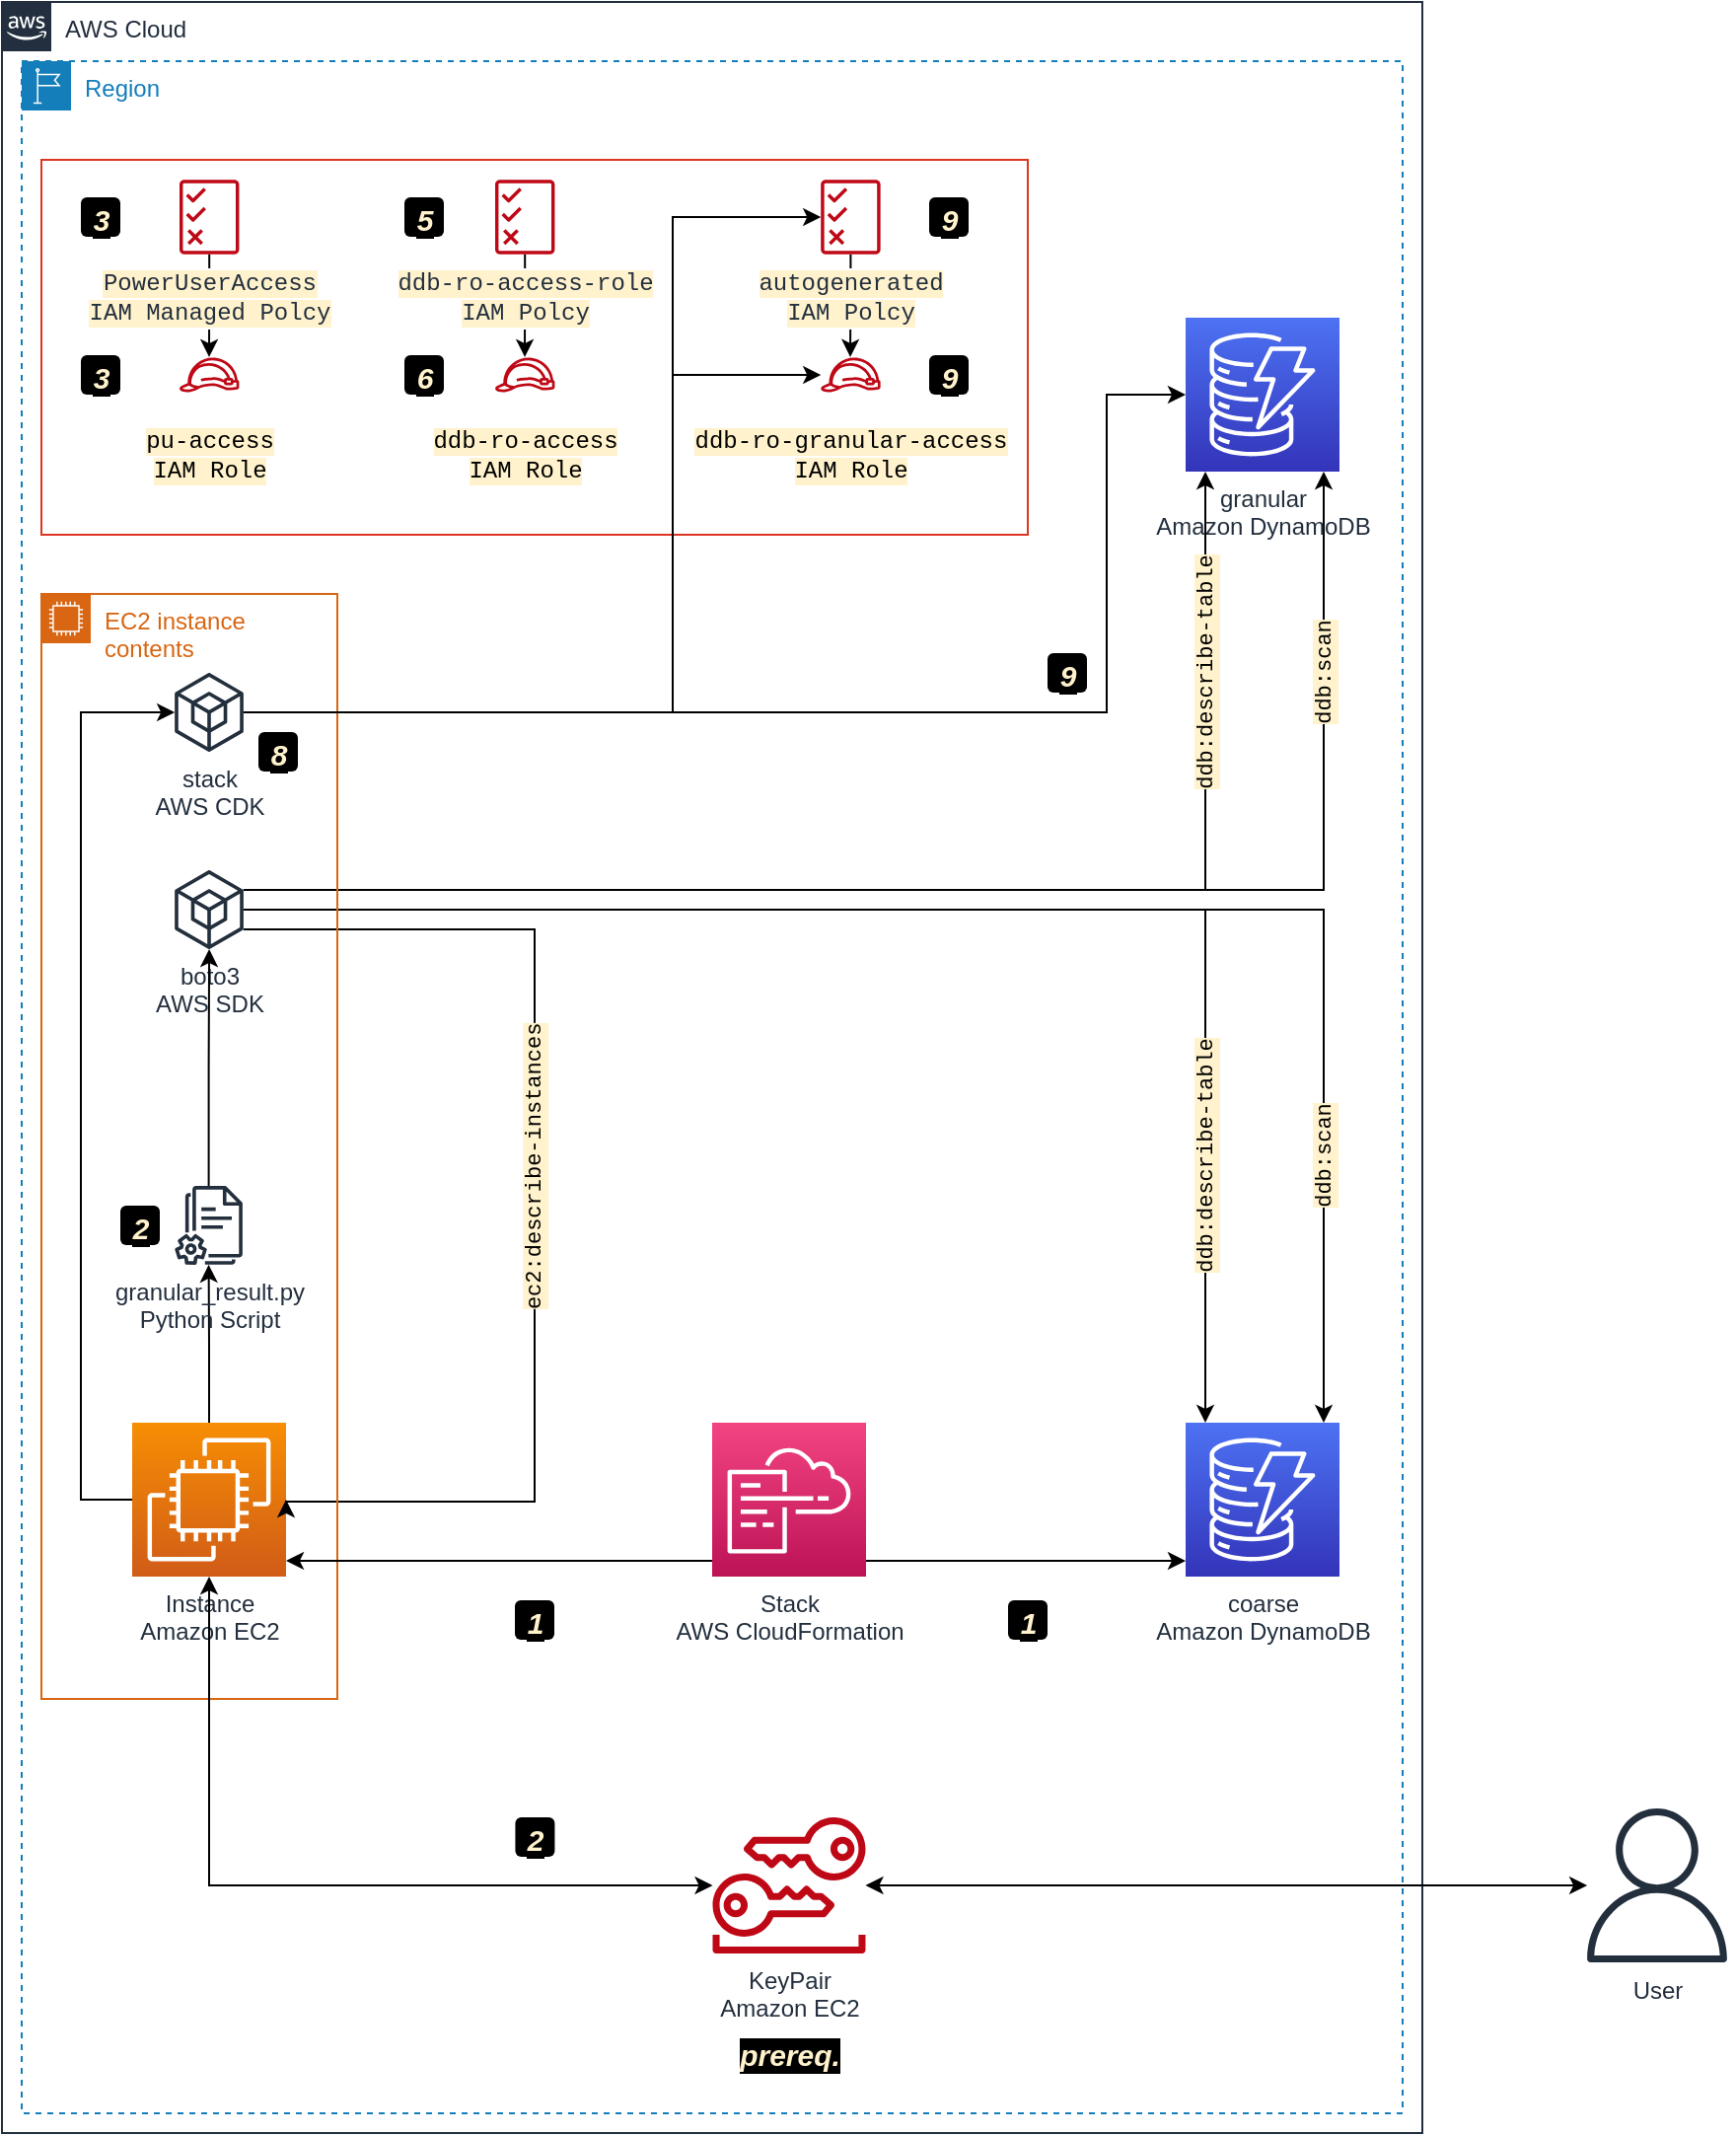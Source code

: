 <mxfile version="17.4.2" type="device"><diagram id="zZOYPT1Lok8aZ9u0hF04" name="Page-1"><mxGraphModel dx="798" dy="815" grid="1" gridSize="10" guides="1" tooltips="1" connect="1" arrows="1" fold="1" page="1" pageScale="1" pageWidth="827" pageHeight="1169" math="0" shadow="0"><root><mxCell id="0"/><mxCell id="1" parent="0"/><mxCell id="3YH2ypsBA428P4v9fw9S-32" value="" style="fillColor=none;strokeColor=#DD3522;verticalAlign=top;fontStyle=0;fontColor=#DD3522;labelBackgroundColor=#FFF2CC;fontFamily=Courier New;fontSize=11;html=1;" vertex="1" parent="1"><mxGeometry x="220" y="80" width="500" height="190" as="geometry"/></mxCell><mxCell id="3YH2ypsBA428P4v9fw9S-1" value="AWS Cloud" style="points=[[0,0],[0.25,0],[0.5,0],[0.75,0],[1,0],[1,0.25],[1,0.5],[1,0.75],[1,1],[0.75,1],[0.5,1],[0.25,1],[0,1],[0,0.75],[0,0.5],[0,0.25]];outlineConnect=0;gradientColor=none;html=1;whiteSpace=wrap;fontSize=12;fontStyle=0;container=0;pointerEvents=0;collapsible=0;recursiveResize=0;shape=mxgraph.aws4.group;grIcon=mxgraph.aws4.group_aws_cloud_alt;strokeColor=#232F3E;fillColor=none;verticalAlign=top;align=left;spacingLeft=30;fontColor=#232F3E;dashed=0;" vertex="1" parent="1"><mxGeometry x="200" width="720" height="1080" as="geometry"/></mxCell><mxCell id="3YH2ypsBA428P4v9fw9S-3" value="Region" style="points=[[0,0],[0.25,0],[0.5,0],[0.75,0],[1,0],[1,0.25],[1,0.5],[1,0.75],[1,1],[0.75,1],[0.5,1],[0.25,1],[0,1],[0,0.75],[0,0.5],[0,0.25]];outlineConnect=0;gradientColor=none;html=1;whiteSpace=wrap;fontSize=12;fontStyle=0;container=0;pointerEvents=0;collapsible=0;recursiveResize=0;shape=mxgraph.aws4.group;grIcon=mxgraph.aws4.group_region;strokeColor=#147EBA;fillColor=none;verticalAlign=top;align=left;spacingLeft=30;fontColor=#147EBA;dashed=1;" vertex="1" parent="1"><mxGeometry x="210" y="30" width="700" height="1040" as="geometry"/></mxCell><mxCell id="3YH2ypsBA428P4v9fw9S-10" style="edgeStyle=orthogonalEdgeStyle;rounded=0;orthogonalLoop=1;jettySize=auto;html=1;" edge="1" parent="1" source="3YH2ypsBA428P4v9fw9S-5" target="3YH2ypsBA428P4v9fw9S-6"><mxGeometry relative="1" as="geometry"/></mxCell><mxCell id="3YH2ypsBA428P4v9fw9S-37" style="edgeStyle=orthogonalEdgeStyle;rounded=0;orthogonalLoop=1;jettySize=auto;html=1;fontFamily=Courier New;fontSize=11;fontColor=#99004D;startArrow=none;startFill=0;endArrow=classic;endFill=1;" edge="1" parent="1" source="3YH2ypsBA428P4v9fw9S-5" target="3YH2ypsBA428P4v9fw9S-36"><mxGeometry relative="1" as="geometry"><Array as="points"><mxPoint x="240" y="759"/><mxPoint x="240" y="360"/></Array></mxGeometry></mxCell><mxCell id="3YH2ypsBA428P4v9fw9S-5" value="Instance&lt;br&gt;Amazon EC2" style="sketch=0;points=[[0,0,0],[0.25,0,0],[0.5,0,0],[0.75,0,0],[1,0,0],[0,1,0],[0.25,1,0],[0.5,1,0],[0.75,1,0],[1,1,0],[0,0.25,0],[0,0.5,0],[0,0.75,0],[1,0.25,0],[1,0.5,0],[1,0.75,0]];outlineConnect=0;fontColor=#232F3E;gradientColor=#F78E04;gradientDirection=north;fillColor=#D05C17;strokeColor=#ffffff;dashed=0;verticalLabelPosition=bottom;verticalAlign=top;align=center;html=1;fontSize=12;fontStyle=0;aspect=fixed;shape=mxgraph.aws4.resourceIcon;resIcon=mxgraph.aws4.ec2;" vertex="1" parent="1"><mxGeometry x="266" y="720" width="78" height="78" as="geometry"/></mxCell><mxCell id="3YH2ypsBA428P4v9fw9S-13" style="edgeStyle=orthogonalEdgeStyle;rounded=0;orthogonalLoop=1;jettySize=auto;html=1;entryX=1;entryY=0.5;entryDx=0;entryDy=0;entryPerimeter=0;" edge="1" parent="1" source="3YH2ypsBA428P4v9fw9S-7" target="3YH2ypsBA428P4v9fw9S-5"><mxGeometry relative="1" as="geometry"><mxPoint x="380.0" y="851" as="sourcePoint"/><mxPoint x="401.57" y="1160" as="targetPoint"/><Array as="points"><mxPoint x="470" y="470"/><mxPoint x="470" y="760"/></Array></mxGeometry></mxCell><mxCell id="3YH2ypsBA428P4v9fw9S-18" value="ec2:describe-instances" style="edgeLabel;html=1;align=center;verticalAlign=middle;resizable=0;points=[];labelBackgroundColor=#FFF2CC;fontFamily=Courier New;fontStyle=0;spacing=2;spacingTop=0;spacingLeft=0;spacingBottom=0;spacingRight=0;fontSize=11;horizontal=0;" vertex="1" connectable="0" parent="3YH2ypsBA428P4v9fw9S-13"><mxGeometry x="0.053" relative="1" as="geometry"><mxPoint y="-29" as="offset"/></mxGeometry></mxCell><mxCell id="3YH2ypsBA428P4v9fw9S-14" style="edgeStyle=orthogonalEdgeStyle;rounded=0;orthogonalLoop=1;jettySize=auto;html=1;" edge="1" parent="1" source="3YH2ypsBA428P4v9fw9S-7" target="3YH2ypsBA428P4v9fw9S-12"><mxGeometry relative="1" as="geometry"><Array as="points"><mxPoint x="870" y="460"/></Array></mxGeometry></mxCell><mxCell id="3YH2ypsBA428P4v9fw9S-15" style="edgeStyle=orthogonalEdgeStyle;rounded=0;orthogonalLoop=1;jettySize=auto;html=1;" edge="1" parent="1" source="3YH2ypsBA428P4v9fw9S-7" target="3YH2ypsBA428P4v9fw9S-11"><mxGeometry relative="1" as="geometry"><Array as="points"><mxPoint x="870" y="450"/></Array></mxGeometry></mxCell><mxCell id="3YH2ypsBA428P4v9fw9S-16" style="edgeStyle=orthogonalEdgeStyle;rounded=0;orthogonalLoop=1;jettySize=auto;html=1;" edge="1" parent="1" source="3YH2ypsBA428P4v9fw9S-7" target="3YH2ypsBA428P4v9fw9S-11"><mxGeometry relative="1" as="geometry"><Array as="points"><mxPoint x="810" y="450"/></Array></mxGeometry></mxCell><mxCell id="3YH2ypsBA428P4v9fw9S-17" style="edgeStyle=orthogonalEdgeStyle;rounded=0;orthogonalLoop=1;jettySize=auto;html=1;" edge="1" parent="1" source="3YH2ypsBA428P4v9fw9S-7" target="3YH2ypsBA428P4v9fw9S-12"><mxGeometry relative="1" as="geometry"><Array as="points"><mxPoint x="810" y="460"/></Array></mxGeometry></mxCell><mxCell id="3YH2ypsBA428P4v9fw9S-7" value="boto3&lt;br&gt;AWS SDK" style="sketch=0;outlineConnect=0;fontColor=#232F3E;gradientColor=none;fillColor=#232F3D;strokeColor=none;dashed=0;verticalLabelPosition=bottom;verticalAlign=top;align=center;html=1;fontSize=12;fontStyle=0;aspect=fixed;pointerEvents=1;shape=mxgraph.aws4.external_sdk;" vertex="1" parent="1"><mxGeometry x="287.57" y="440" width="34.87" height="40" as="geometry"/></mxCell><mxCell id="3YH2ypsBA428P4v9fw9S-9" style="edgeStyle=orthogonalEdgeStyle;rounded=0;orthogonalLoop=1;jettySize=auto;html=1;" edge="1" parent="1" source="3YH2ypsBA428P4v9fw9S-6" target="3YH2ypsBA428P4v9fw9S-7"><mxGeometry relative="1" as="geometry"/></mxCell><mxCell id="3YH2ypsBA428P4v9fw9S-19" value="ddb:describe-table" style="edgeLabel;html=1;align=center;verticalAlign=middle;resizable=0;points=[];labelBackgroundColor=#FFF2CC;fontFamily=Courier New;fontStyle=0;spacing=2;spacingTop=0;spacingLeft=0;spacingBottom=0;spacingRight=0;fontSize=11;horizontal=0;" vertex="1" connectable="0" parent="1"><mxGeometry x="810" y="340.0" as="geometry"/></mxCell><mxCell id="3YH2ypsBA428P4v9fw9S-20" value="ddb:describe-table" style="edgeLabel;html=1;align=center;verticalAlign=middle;resizable=0;points=[];labelBackgroundColor=#FFF2CC;fontFamily=Courier New;fontStyle=0;spacing=2;spacingTop=0;spacingLeft=0;spacingBottom=0;spacingRight=0;fontSize=11;horizontal=0;" vertex="1" connectable="0" parent="1"><mxGeometry x="810" y="585.0" as="geometry"/></mxCell><mxCell id="3YH2ypsBA428P4v9fw9S-21" value="ddb:scan" style="edgeLabel;html=1;align=center;verticalAlign=middle;resizable=0;points=[];labelBackgroundColor=#FFF2CC;fontFamily=Courier New;fontStyle=0;spacing=2;spacingTop=0;spacingLeft=0;spacingBottom=0;spacingRight=0;fontSize=11;horizontal=0;" vertex="1" connectable="0" parent="1"><mxGeometry x="870" y="340.0" as="geometry"/></mxCell><mxCell id="3YH2ypsBA428P4v9fw9S-22" value="ddb:scan" style="edgeLabel;html=1;align=center;verticalAlign=middle;resizable=0;points=[];labelBackgroundColor=#FFF2CC;fontFamily=Courier New;fontStyle=0;spacing=2;spacingTop=0;spacingLeft=0;spacingBottom=0;spacingRight=0;fontSize=11;horizontal=0;" vertex="1" connectable="0" parent="1"><mxGeometry x="870" y="585.0" as="geometry"/></mxCell><mxCell id="3YH2ypsBA428P4v9fw9S-6" value="granular_result.py&lt;br&gt;Python Script" style="sketch=0;outlineConnect=0;fontColor=#232F3E;gradientColor=none;fillColor=#232F3D;strokeColor=none;dashed=0;verticalLabelPosition=bottom;verticalAlign=top;align=center;html=1;fontSize=12;fontStyle=0;aspect=fixed;pointerEvents=1;shape=mxgraph.aws4.documents2;" vertex="1" parent="1"><mxGeometry x="287.57" y="600" width="34.36" height="40" as="geometry"/></mxCell><mxCell id="3YH2ypsBA428P4v9fw9S-8" value="EC2 instance contents" style="points=[[0,0],[0.25,0],[0.5,0],[0.75,0],[1,0],[1,0.25],[1,0.5],[1,0.75],[1,1],[0.75,1],[0.5,1],[0.25,1],[0,1],[0,0.75],[0,0.5],[0,0.25]];outlineConnect=0;gradientColor=none;html=1;whiteSpace=wrap;fontSize=12;fontStyle=0;container=0;pointerEvents=0;collapsible=0;recursiveResize=0;shape=mxgraph.aws4.group;grIcon=mxgraph.aws4.group_ec2_instance_contents;strokeColor=#D86613;fillColor=none;verticalAlign=top;align=left;spacingLeft=30;fontColor=#D86613;dashed=0;" vertex="1" parent="1"><mxGeometry x="220" y="300" width="150" height="560" as="geometry"/></mxCell><mxCell id="3YH2ypsBA428P4v9fw9S-11" value="granular&lt;br&gt;Amazon DynamoDB" style="sketch=0;points=[[0,0,0],[0.25,0,0],[0.5,0,0],[0.75,0,0],[1,0,0],[0,1,0],[0.25,1,0],[0.5,1,0],[0.75,1,0],[1,1,0],[0,0.25,0],[0,0.5,0],[0,0.75,0],[1,0.25,0],[1,0.5,0],[1,0.75,0]];outlineConnect=0;fontColor=#232F3E;gradientColor=#4D72F3;gradientDirection=north;fillColor=#3334B9;strokeColor=#ffffff;dashed=0;verticalLabelPosition=bottom;verticalAlign=top;align=center;html=1;fontSize=12;fontStyle=0;aspect=fixed;shape=mxgraph.aws4.resourceIcon;resIcon=mxgraph.aws4.dynamodb;" vertex="1" parent="1"><mxGeometry x="800" y="160" width="78" height="78" as="geometry"/></mxCell><mxCell id="3YH2ypsBA428P4v9fw9S-12" value="coarse&lt;br&gt;Amazon DynamoDB" style="sketch=0;points=[[0,0,0],[0.25,0,0],[0.5,0,0],[0.75,0,0],[1,0,0],[0,1,0],[0.25,1,0],[0.5,1,0],[0.75,1,0],[1,1,0],[0,0.25,0],[0,0.5,0],[0,0.75,0],[1,0.25,0],[1,0.5,0],[1,0.75,0]];outlineConnect=0;fontColor=#232F3E;gradientColor=#4D72F3;gradientDirection=north;fillColor=#3334B9;strokeColor=#ffffff;dashed=0;verticalLabelPosition=bottom;verticalAlign=top;align=center;html=1;fontSize=12;fontStyle=0;aspect=fixed;shape=mxgraph.aws4.resourceIcon;resIcon=mxgraph.aws4.dynamodb;" vertex="1" parent="1"><mxGeometry x="800" y="720" width="78" height="78" as="geometry"/></mxCell><mxCell id="3YH2ypsBA428P4v9fw9S-26" value="&lt;font face=&quot;Courier New&quot; style=&quot;background-color: rgb(255 , 242 , 204)&quot; color=&quot;#000000&quot;&gt;pu-access&lt;br&gt;IAM Role&lt;/font&gt;" style="sketch=0;outlineConnect=0;fontColor=#232F3E;gradientColor=none;fillColor=#BF0816;strokeColor=none;dashed=0;verticalLabelPosition=bottom;verticalAlign=top;align=center;html=1;fontSize=12;fontStyle=0;aspect=fixed;pointerEvents=1;shape=mxgraph.aws4.role;fontFamily=Helvetica;" vertex="1" parent="1"><mxGeometry x="290" y="170" width="30.21" height="38" as="geometry"/></mxCell><mxCell id="3YH2ypsBA428P4v9fw9S-27" value="&lt;font face=&quot;Courier New&quot; style=&quot;background-color: rgb(255 , 242 , 204)&quot; color=&quot;#000000&quot;&gt;ddb-ro-access&lt;br&gt;IAM Role&lt;/font&gt;" style="sketch=0;outlineConnect=0;fontColor=#232F3E;gradientColor=none;fillColor=#BF0816;strokeColor=none;dashed=0;verticalLabelPosition=bottom;verticalAlign=top;align=center;html=1;fontSize=12;fontStyle=0;aspect=fixed;pointerEvents=1;shape=mxgraph.aws4.role;fontFamily=Helvetica;" vertex="1" parent="1"><mxGeometry x="450" y="170" width="30.21" height="38" as="geometry"/></mxCell><mxCell id="3YH2ypsBA428P4v9fw9S-28" value="&lt;font face=&quot;Courier New&quot; style=&quot;background-color: rgb(255 , 242 , 204)&quot; color=&quot;#000000&quot;&gt;ddb-ro-granular-access&lt;br&gt;IAM Role&lt;/font&gt;" style="sketch=0;outlineConnect=0;fontColor=#232F3E;gradientColor=none;fillColor=#BF0816;strokeColor=none;dashed=0;verticalLabelPosition=bottom;verticalAlign=top;align=center;html=1;fontSize=12;fontStyle=0;aspect=fixed;pointerEvents=1;shape=mxgraph.aws4.role;fontFamily=Helvetica;" vertex="1" parent="1"><mxGeometry x="615.11" y="170" width="30.21" height="38" as="geometry"/></mxCell><mxCell id="3YH2ypsBA428P4v9fw9S-38" style="edgeStyle=orthogonalEdgeStyle;rounded=0;orthogonalLoop=1;jettySize=auto;html=1;entryX=0.17;entryY=0.526;entryDx=0;entryDy=0;entryPerimeter=0;fontFamily=Courier New;fontSize=11;fontColor=#99004D;startArrow=none;startFill=0;endArrow=classic;endFill=1;" edge="1" parent="1" source="3YH2ypsBA428P4v9fw9S-33" target="3YH2ypsBA428P4v9fw9S-32"><mxGeometry relative="1" as="geometry"/></mxCell><mxCell id="3YH2ypsBA428P4v9fw9S-33" value="&lt;font face=&quot;Courier New&quot; style=&quot;background-color: rgb(255 , 242 , 204)&quot;&gt;PowerUserAccess&lt;br&gt;IAM Managed Polcy&lt;/font&gt;" style="sketch=0;outlineConnect=0;fontColor=#232F3E;gradientColor=none;fillColor=#BF0816;strokeColor=none;dashed=0;verticalLabelPosition=bottom;verticalAlign=top;align=center;html=1;fontSize=12;fontStyle=0;aspect=fixed;pointerEvents=1;shape=mxgraph.aws4.permissions;labelBackgroundColor=#FFFFFF;fontFamily=Helvetica;" vertex="1" parent="1"><mxGeometry x="290" y="90" width="30.21" height="38" as="geometry"/></mxCell><mxCell id="3YH2ypsBA428P4v9fw9S-39" style="edgeStyle=orthogonalEdgeStyle;rounded=0;orthogonalLoop=1;jettySize=auto;html=1;entryX=0.49;entryY=0.526;entryDx=0;entryDy=0;entryPerimeter=0;fontFamily=Courier New;fontSize=11;fontColor=#99004D;startArrow=none;startFill=0;endArrow=classic;endFill=1;" edge="1" parent="1" source="3YH2ypsBA428P4v9fw9S-34" target="3YH2ypsBA428P4v9fw9S-32"><mxGeometry relative="1" as="geometry"/></mxCell><mxCell id="3YH2ypsBA428P4v9fw9S-34" value="&lt;font face=&quot;Courier New&quot; style=&quot;background-color: rgb(255 , 242 , 204)&quot;&gt;ddb-ro-access-role&lt;br&gt;IAM&amp;nbsp;Polcy&lt;/font&gt;" style="sketch=0;outlineConnect=0;fontColor=#232F3E;gradientColor=none;fillColor=#BF0816;strokeColor=none;dashed=0;verticalLabelPosition=bottom;verticalAlign=top;align=center;html=1;fontSize=12;fontStyle=0;aspect=fixed;pointerEvents=1;shape=mxgraph.aws4.permissions;labelBackgroundColor=#FFFFFF;fontFamily=Helvetica;" vertex="1" parent="1"><mxGeometry x="450" y="90" width="30.21" height="38" as="geometry"/></mxCell><mxCell id="3YH2ypsBA428P4v9fw9S-40" style="edgeStyle=orthogonalEdgeStyle;rounded=0;orthogonalLoop=1;jettySize=auto;html=1;entryX=0.82;entryY=0.526;entryDx=0;entryDy=0;entryPerimeter=0;fontFamily=Courier New;fontSize=11;fontColor=#99004D;startArrow=none;startFill=0;endArrow=classic;endFill=1;" edge="1" parent="1" source="3YH2ypsBA428P4v9fw9S-35" target="3YH2ypsBA428P4v9fw9S-32"><mxGeometry relative="1" as="geometry"/></mxCell><mxCell id="3YH2ypsBA428P4v9fw9S-35" value="&lt;font face=&quot;Courier New&quot; style=&quot;background-color: rgb(255 , 242 , 204)&quot;&gt;autogenerated&lt;br&gt;IAM Polcy&lt;/font&gt;" style="sketch=0;outlineConnect=0;fontColor=#232F3E;gradientColor=none;fillColor=#BF0816;strokeColor=none;dashed=0;verticalLabelPosition=bottom;verticalAlign=top;align=center;html=1;fontSize=12;fontStyle=0;aspect=fixed;pointerEvents=1;shape=mxgraph.aws4.permissions;labelBackgroundColor=#FFFFFF;fontFamily=Helvetica;" vertex="1" parent="1"><mxGeometry x="615.11" y="90" width="30.21" height="38" as="geometry"/></mxCell><mxCell id="3YH2ypsBA428P4v9fw9S-41" style="edgeStyle=orthogonalEdgeStyle;rounded=0;orthogonalLoop=1;jettySize=auto;html=1;fontFamily=Courier New;fontSize=11;fontColor=#99004D;startArrow=none;startFill=0;endArrow=classic;endFill=1;" edge="1" parent="1" source="3YH2ypsBA428P4v9fw9S-36" target="3YH2ypsBA428P4v9fw9S-35"><mxGeometry relative="1" as="geometry"><Array as="points"><mxPoint x="540" y="360"/><mxPoint x="540" y="109"/></Array></mxGeometry></mxCell><mxCell id="3YH2ypsBA428P4v9fw9S-43" style="edgeStyle=orthogonalEdgeStyle;rounded=0;orthogonalLoop=1;jettySize=auto;html=1;fontFamily=Courier New;fontSize=11;fontColor=#99004D;startArrow=none;startFill=0;endArrow=classic;endFill=1;" edge="1" parent="1" source="3YH2ypsBA428P4v9fw9S-36" target="3YH2ypsBA428P4v9fw9S-28"><mxGeometry relative="1" as="geometry"><Array as="points"><mxPoint x="540" y="360"/><mxPoint x="540" y="189"/></Array></mxGeometry></mxCell><mxCell id="3YH2ypsBA428P4v9fw9S-44" style="edgeStyle=orthogonalEdgeStyle;rounded=0;orthogonalLoop=1;jettySize=auto;html=1;entryX=0;entryY=0.5;entryDx=0;entryDy=0;entryPerimeter=0;fontFamily=Courier New;fontSize=11;fontColor=#99004D;startArrow=none;startFill=0;endArrow=classic;endFill=1;" edge="1" parent="1" source="3YH2ypsBA428P4v9fw9S-36" target="3YH2ypsBA428P4v9fw9S-11"><mxGeometry relative="1" as="geometry"><Array as="points"><mxPoint x="760" y="360"/><mxPoint x="760" y="199"/></Array></mxGeometry></mxCell><mxCell id="3YH2ypsBA428P4v9fw9S-36" value="stack&lt;br&gt;AWS CDK" style="sketch=0;outlineConnect=0;fontColor=#232F3E;gradientColor=none;fillColor=#232F3D;strokeColor=none;dashed=0;verticalLabelPosition=bottom;verticalAlign=top;align=center;html=1;fontSize=12;fontStyle=0;aspect=fixed;pointerEvents=1;shape=mxgraph.aws4.external_sdk;" vertex="1" parent="1"><mxGeometry x="287.57" y="340" width="34.87" height="40" as="geometry"/></mxCell><mxCell id="3YH2ypsBA428P4v9fw9S-47" style="edgeStyle=orthogonalEdgeStyle;rounded=0;orthogonalLoop=1;jettySize=auto;html=1;fontFamily=Helvetica;fontSize=11;fontColor=#99004D;startArrow=classic;startFill=1;endArrow=classic;endFill=1;" edge="1" parent="1" source="3YH2ypsBA428P4v9fw9S-46" target="3YH2ypsBA428P4v9fw9S-5"><mxGeometry relative="1" as="geometry"/></mxCell><mxCell id="3YH2ypsBA428P4v9fw9S-46" value="&lt;span style=&quot;&quot;&gt;KeyPair&lt;br&gt;Amazon EC2&lt;/span&gt;" style="sketch=0;outlineConnect=0;fontColor=#232F3E;gradientColor=none;fillColor=#BF0816;strokeColor=none;dashed=0;verticalLabelPosition=bottom;verticalAlign=top;align=center;html=1;fontSize=12;fontStyle=0;aspect=fixed;pointerEvents=1;shape=mxgraph.aws4.long_term_security_credential;labelBackgroundColor=default;fontFamily=Helvetica;" vertex="1" parent="1"><mxGeometry x="560" y="920" width="78" height="69" as="geometry"/></mxCell><mxCell id="3YH2ypsBA428P4v9fw9S-49" style="edgeStyle=orthogonalEdgeStyle;rounded=0;orthogonalLoop=1;jettySize=auto;html=1;fontFamily=Helvetica;fontSize=11;fontColor=#99004D;startArrow=none;startFill=0;endArrow=classic;endFill=1;" edge="1" parent="1" source="3YH2ypsBA428P4v9fw9S-48" target="3YH2ypsBA428P4v9fw9S-5"><mxGeometry relative="1" as="geometry"><Array as="points"><mxPoint x="520" y="790"/><mxPoint x="520" y="790"/></Array></mxGeometry></mxCell><mxCell id="3YH2ypsBA428P4v9fw9S-50" style="edgeStyle=orthogonalEdgeStyle;rounded=0;orthogonalLoop=1;jettySize=auto;html=1;fontFamily=Helvetica;fontSize=11;fontColor=#99004D;startArrow=none;startFill=0;endArrow=classic;endFill=1;" edge="1" parent="1" source="3YH2ypsBA428P4v9fw9S-48" target="3YH2ypsBA428P4v9fw9S-12"><mxGeometry relative="1" as="geometry"><Array as="points"><mxPoint x="720" y="790"/><mxPoint x="720" y="790"/></Array></mxGeometry></mxCell><mxCell id="3YH2ypsBA428P4v9fw9S-48" value="Stack&lt;br&gt;AWS CloudFormation" style="sketch=0;points=[[0,0,0],[0.25,0,0],[0.5,0,0],[0.75,0,0],[1,0,0],[0,1,0],[0.25,1,0],[0.5,1,0],[0.75,1,0],[1,1,0],[0,0.25,0],[0,0.5,0],[0,0.75,0],[1,0.25,0],[1,0.5,0],[1,0.75,0]];points=[[0,0,0],[0.25,0,0],[0.5,0,0],[0.75,0,0],[1,0,0],[0,1,0],[0.25,1,0],[0.5,1,0],[0.75,1,0],[1,1,0],[0,0.25,0],[0,0.5,0],[0,0.75,0],[1,0.25,0],[1,0.5,0],[1,0.75,0]];outlineConnect=0;fontColor=#232F3E;gradientColor=#F34482;gradientDirection=north;fillColor=#BC1356;strokeColor=#ffffff;dashed=0;verticalLabelPosition=bottom;verticalAlign=top;align=center;html=1;fontSize=12;fontStyle=0;aspect=fixed;shape=mxgraph.aws4.resourceIcon;resIcon=mxgraph.aws4.cloudformation;labelBackgroundColor=default;fontFamily=Helvetica;" vertex="1" parent="1"><mxGeometry x="560" y="720" width="78" height="78" as="geometry"/></mxCell><mxCell id="3YH2ypsBA428P4v9fw9S-52" style="edgeStyle=orthogonalEdgeStyle;rounded=0;orthogonalLoop=1;jettySize=auto;html=1;fontFamily=Helvetica;fontSize=11;fontColor=#99004D;startArrow=classic;startFill=1;endArrow=classic;endFill=1;" edge="1" parent="1" source="3YH2ypsBA428P4v9fw9S-51" target="3YH2ypsBA428P4v9fw9S-46"><mxGeometry relative="1" as="geometry"/></mxCell><mxCell id="3YH2ypsBA428P4v9fw9S-51" value="User" style="sketch=0;outlineConnect=0;fontColor=#232F3E;gradientColor=none;fillColor=#232F3D;strokeColor=none;dashed=0;verticalLabelPosition=bottom;verticalAlign=top;align=center;html=1;fontSize=12;fontStyle=0;aspect=fixed;pointerEvents=1;shape=mxgraph.aws4.user;labelBackgroundColor=default;fontFamily=Helvetica;" vertex="1" parent="1"><mxGeometry x="1000" y="915.5" width="78" height="78" as="geometry"/></mxCell><mxCell id="3YH2ypsBA428P4v9fw9S-53" value="&lt;i style=&quot;font-size: 15px;&quot;&gt;&lt;b style=&quot;font-size: 15px;&quot;&gt;prereq.&lt;/b&gt;&lt;/i&gt;" style="text;html=1;align=center;verticalAlign=middle;resizable=0;points=[];autosize=1;strokeColor=none;fillColor=none;fontSize=15;fontFamily=Helvetica;fontColor=#FFF2CC;labelBackgroundColor=#000000;" vertex="1" parent="1"><mxGeometry x="564" y="1030" width="70" height="20" as="geometry"/></mxCell><mxCell id="3YH2ypsBA428P4v9fw9S-54" value="&lt;div&gt;&lt;b&gt;&lt;i&gt;1&lt;/i&gt;&lt;/b&gt;&lt;/div&gt;" style="text;html=1;align=center;verticalAlign=middle;resizable=0;points=[];autosize=1;strokeColor=none;fillColor=#000000;fontSize=15;fontFamily=Helvetica;fontColor=#FFF2CC;labelBackgroundColor=#000000;spacingBottom=-1;rounded=1;" vertex="1" parent="1"><mxGeometry x="460" y="810" width="20" height="20" as="geometry"/></mxCell><mxCell id="3YH2ypsBA428P4v9fw9S-55" value="&lt;div&gt;&lt;b&gt;&lt;i&gt;1&lt;/i&gt;&lt;/b&gt;&lt;/div&gt;" style="text;html=1;align=center;verticalAlign=middle;resizable=0;points=[];autosize=1;strokeColor=none;fillColor=#000000;fontSize=15;fontFamily=Helvetica;fontColor=#FFF2CC;labelBackgroundColor=#000000;spacingBottom=-1;rounded=1;" vertex="1" parent="1"><mxGeometry x="710" y="810" width="20" height="20" as="geometry"/></mxCell><mxCell id="3YH2ypsBA428P4v9fw9S-56" value="&lt;div&gt;&lt;b&gt;&lt;i&gt;2&lt;/i&gt;&lt;/b&gt;&lt;/div&gt;" style="text;html=1;align=center;verticalAlign=middle;resizable=0;points=[];autosize=1;strokeColor=none;fillColor=#000000;fontSize=15;fontFamily=Helvetica;fontColor=#FFF2CC;labelBackgroundColor=#000000;spacingBottom=-1;rounded=1;" vertex="1" parent="1"><mxGeometry x="460.21" y="920" width="20" height="20" as="geometry"/></mxCell><mxCell id="3YH2ypsBA428P4v9fw9S-57" value="&lt;div&gt;&lt;b&gt;&lt;i&gt;2&lt;/i&gt;&lt;/b&gt;&lt;/div&gt;" style="text;html=1;align=center;verticalAlign=middle;resizable=0;points=[];autosize=1;strokeColor=none;fillColor=#000000;fontSize=15;fontFamily=Helvetica;fontColor=#FFF2CC;labelBackgroundColor=#000000;spacingBottom=-1;rounded=1;" vertex="1" parent="1"><mxGeometry x="260" y="610" width="20" height="20" as="geometry"/></mxCell><mxCell id="3YH2ypsBA428P4v9fw9S-58" value="&lt;div&gt;&lt;b&gt;&lt;i&gt;3&lt;/i&gt;&lt;/b&gt;&lt;/div&gt;" style="text;html=1;align=center;verticalAlign=middle;resizable=0;points=[];autosize=1;strokeColor=none;fillColor=#000000;fontSize=15;fontFamily=Helvetica;fontColor=#FFF2CC;labelBackgroundColor=#000000;spacingBottom=-1;rounded=1;" vertex="1" parent="1"><mxGeometry x="240" y="99" width="20" height="20" as="geometry"/></mxCell><mxCell id="3YH2ypsBA428P4v9fw9S-59" value="&lt;div&gt;&lt;b&gt;&lt;i&gt;3&lt;/i&gt;&lt;/b&gt;&lt;/div&gt;" style="text;html=1;align=center;verticalAlign=middle;resizable=0;points=[];autosize=1;strokeColor=none;fillColor=#000000;fontSize=15;fontFamily=Helvetica;fontColor=#FFF2CC;labelBackgroundColor=#000000;spacingBottom=-1;rounded=1;" vertex="1" parent="1"><mxGeometry x="240" y="179" width="20" height="20" as="geometry"/></mxCell><mxCell id="3YH2ypsBA428P4v9fw9S-60" value="&lt;div&gt;&lt;b&gt;&lt;i&gt;5&lt;/i&gt;&lt;/b&gt;&lt;/div&gt;" style="text;html=1;align=center;verticalAlign=middle;resizable=0;points=[];autosize=1;strokeColor=none;fillColor=#000000;fontSize=15;fontFamily=Helvetica;fontColor=#FFF2CC;labelBackgroundColor=#000000;spacingBottom=-1;rounded=1;" vertex="1" parent="1"><mxGeometry x="404" y="99" width="20" height="20" as="geometry"/></mxCell><mxCell id="3YH2ypsBA428P4v9fw9S-61" value="&lt;div&gt;&lt;b&gt;&lt;i&gt;6&lt;/i&gt;&lt;/b&gt;&lt;/div&gt;" style="text;html=1;align=center;verticalAlign=middle;resizable=0;points=[];autosize=1;strokeColor=none;fillColor=#000000;fontSize=15;fontFamily=Helvetica;fontColor=#FFF2CC;labelBackgroundColor=#000000;spacingBottom=-1;rounded=1;" vertex="1" parent="1"><mxGeometry x="404" y="179" width="20" height="20" as="geometry"/></mxCell><mxCell id="3YH2ypsBA428P4v9fw9S-62" value="&lt;div&gt;&lt;b&gt;&lt;i&gt;8&lt;/i&gt;&lt;/b&gt;&lt;/div&gt;" style="text;html=1;align=center;verticalAlign=middle;resizable=0;points=[];autosize=1;strokeColor=none;fillColor=#000000;fontSize=15;fontFamily=Helvetica;fontColor=#FFF2CC;labelBackgroundColor=#000000;spacingBottom=-1;rounded=1;" vertex="1" parent="1"><mxGeometry x="330" y="370" width="20" height="20" as="geometry"/></mxCell><mxCell id="3YH2ypsBA428P4v9fw9S-63" value="&lt;div&gt;&lt;b&gt;&lt;i&gt;9&lt;/i&gt;&lt;/b&gt;&lt;/div&gt;" style="text;html=1;align=center;verticalAlign=middle;resizable=0;points=[];autosize=1;strokeColor=none;fillColor=#000000;fontSize=15;fontFamily=Helvetica;fontColor=#FFF2CC;labelBackgroundColor=#000000;spacingBottom=-1;rounded=1;" vertex="1" parent="1"><mxGeometry x="670" y="99" width="20" height="20" as="geometry"/></mxCell><mxCell id="3YH2ypsBA428P4v9fw9S-64" value="&lt;div&gt;&lt;b&gt;&lt;i&gt;9&lt;/i&gt;&lt;/b&gt;&lt;/div&gt;" style="text;html=1;align=center;verticalAlign=middle;resizable=0;points=[];autosize=1;strokeColor=none;fillColor=#000000;fontSize=15;fontFamily=Helvetica;fontColor=#FFF2CC;labelBackgroundColor=#000000;spacingBottom=-1;rounded=1;" vertex="1" parent="1"><mxGeometry x="670" y="179" width="20" height="20" as="geometry"/></mxCell><mxCell id="3YH2ypsBA428P4v9fw9S-65" value="&lt;div&gt;&lt;b&gt;&lt;i&gt;9&lt;/i&gt;&lt;/b&gt;&lt;/div&gt;" style="text;html=1;align=center;verticalAlign=middle;resizable=0;points=[];autosize=1;strokeColor=none;fillColor=#000000;fontSize=15;fontFamily=Helvetica;fontColor=#FFF2CC;labelBackgroundColor=#000000;spacingBottom=-1;rounded=1;" vertex="1" parent="1"><mxGeometry x="730" y="330" width="20" height="20" as="geometry"/></mxCell></root></mxGraphModel></diagram></mxfile>